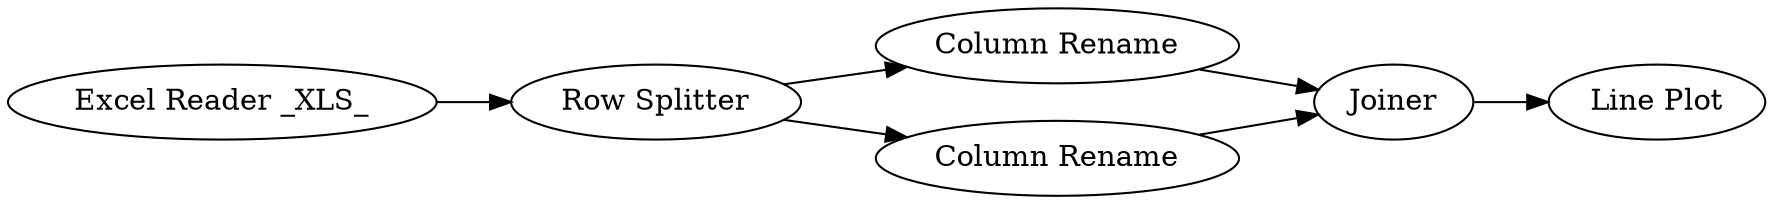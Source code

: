 digraph {
	4 -> 2
	6 -> 4
	5 -> 4
	3 -> 5
	1 -> 3
	3 -> 6
	5 [label="Column Rename"]
	1 [label="Excel Reader _XLS_"]
	4 [label=Joiner]
	6 [label="Column Rename"]
	3 [label="Row Splitter"]
	2 [label="Line Plot"]
	rankdir=LR
}
